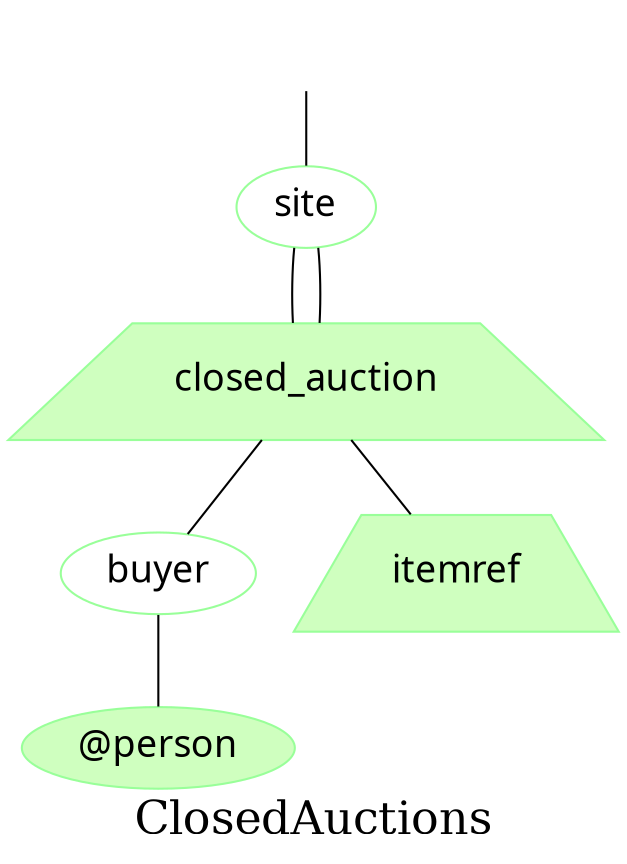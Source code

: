 graph  tp1{
graph[label="ClosedAuctions" fontsize=22 labeljust=center]
node [fontname="LucidaGrande" fontsize=18 color="white"]
-1899073220 [ fontname="Lucida Grande" fontcolor="white" ] ; 
7 [ color="#99ff99"  label="site" ] ; 
-1899073220 -- 7 ; 
8 [ shape="trapezium" color="#99ff99" style="filled" fillcolor="#cfffbf"  label="closed_auction" ] ; 
7 -- 8 ; 
7 -- 8 ; 
9 [ color="#99ff99"  label="buyer" ] ; 
8 -- 9 ; 
10 [ color="#99ff99" style="filled" fillcolor="#cfffbf"  label="@person" ] ; 
9 -- 10 ; 
11 [ shape="trapezium" color="#99ff99" style="filled" fillcolor="#cfffbf"  label="itemref" ] ; 
8 -- 11 ; 
}
